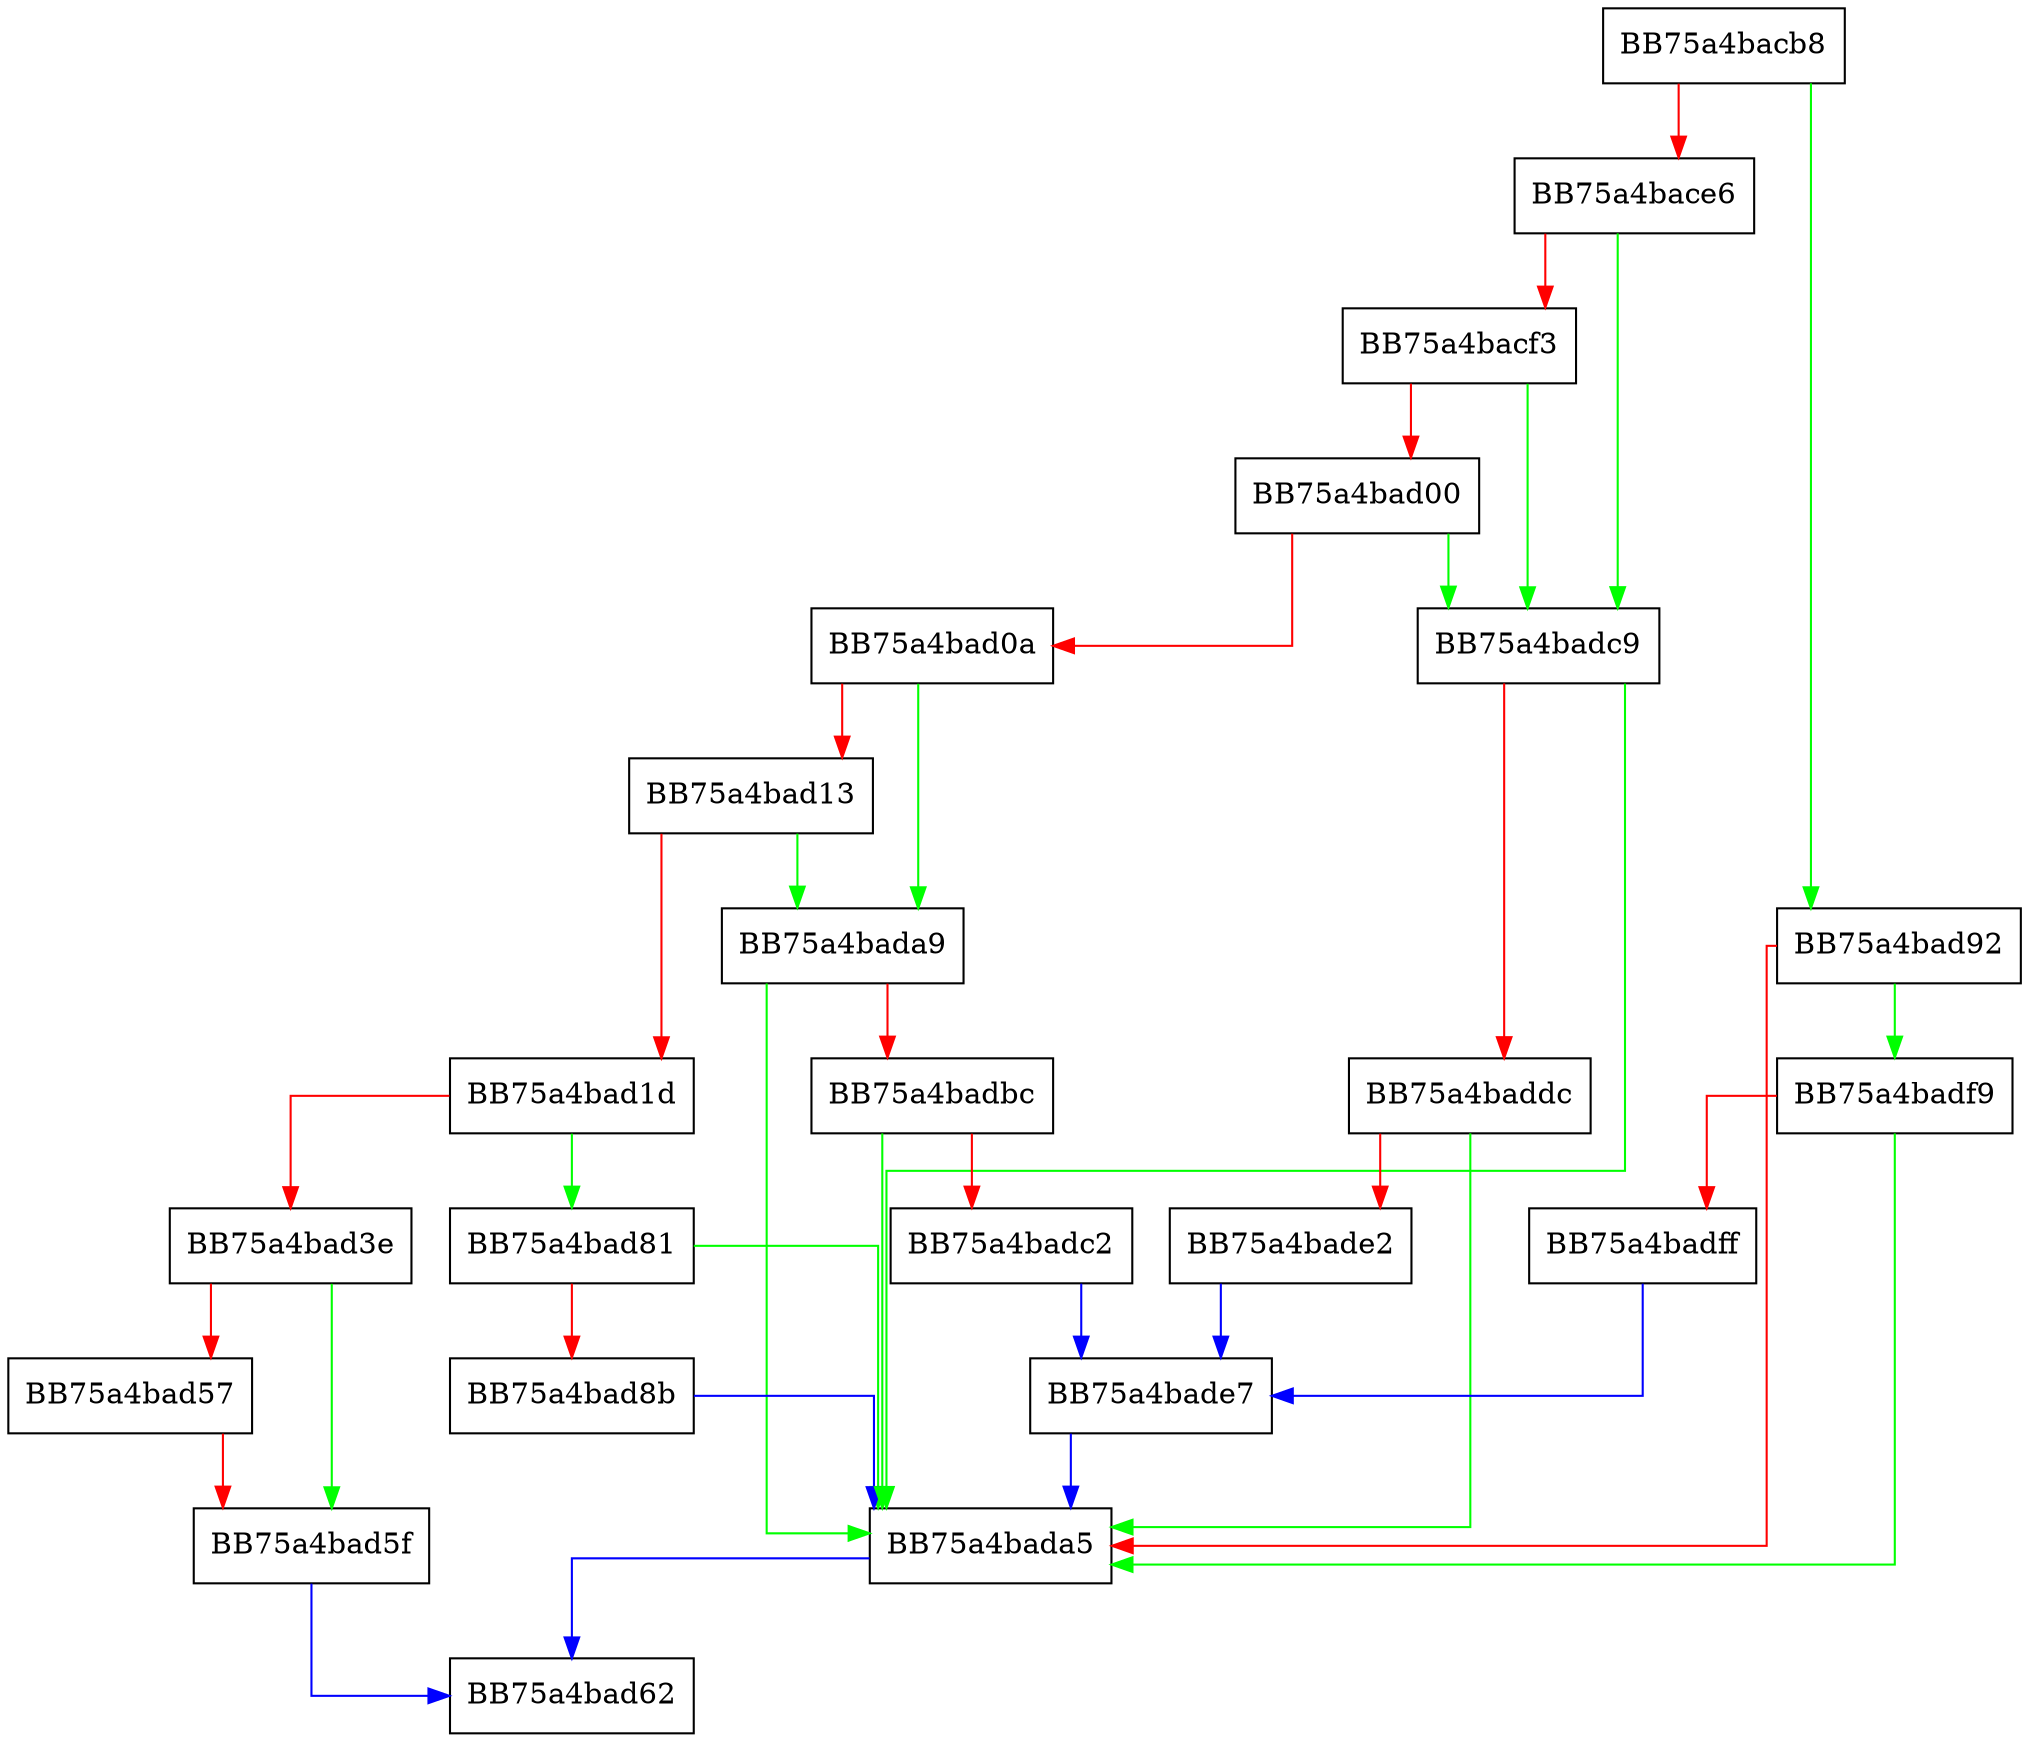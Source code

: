 digraph ThrottleFileChangeExOverwriteInfo {
  node [shape="box"];
  graph [splines=ortho];
  BB75a4bacb8 -> BB75a4bad92 [color="green"];
  BB75a4bacb8 -> BB75a4bace6 [color="red"];
  BB75a4bace6 -> BB75a4badc9 [color="green"];
  BB75a4bace6 -> BB75a4bacf3 [color="red"];
  BB75a4bacf3 -> BB75a4badc9 [color="green"];
  BB75a4bacf3 -> BB75a4bad00 [color="red"];
  BB75a4bad00 -> BB75a4badc9 [color="green"];
  BB75a4bad00 -> BB75a4bad0a [color="red"];
  BB75a4bad0a -> BB75a4bada9 [color="green"];
  BB75a4bad0a -> BB75a4bad13 [color="red"];
  BB75a4bad13 -> BB75a4bada9 [color="green"];
  BB75a4bad13 -> BB75a4bad1d [color="red"];
  BB75a4bad1d -> BB75a4bad81 [color="green"];
  BB75a4bad1d -> BB75a4bad3e [color="red"];
  BB75a4bad3e -> BB75a4bad5f [color="green"];
  BB75a4bad3e -> BB75a4bad57 [color="red"];
  BB75a4bad57 -> BB75a4bad5f [color="red"];
  BB75a4bad5f -> BB75a4bad62 [color="blue"];
  BB75a4bad81 -> BB75a4bada5 [color="green"];
  BB75a4bad81 -> BB75a4bad8b [color="red"];
  BB75a4bad8b -> BB75a4bada5 [color="blue"];
  BB75a4bad92 -> BB75a4badf9 [color="green"];
  BB75a4bad92 -> BB75a4bada5 [color="red"];
  BB75a4bada5 -> BB75a4bad62 [color="blue"];
  BB75a4bada9 -> BB75a4bada5 [color="green"];
  BB75a4bada9 -> BB75a4badbc [color="red"];
  BB75a4badbc -> BB75a4bada5 [color="green"];
  BB75a4badbc -> BB75a4badc2 [color="red"];
  BB75a4badc2 -> BB75a4bade7 [color="blue"];
  BB75a4badc9 -> BB75a4bada5 [color="green"];
  BB75a4badc9 -> BB75a4baddc [color="red"];
  BB75a4baddc -> BB75a4bada5 [color="green"];
  BB75a4baddc -> BB75a4bade2 [color="red"];
  BB75a4bade2 -> BB75a4bade7 [color="blue"];
  BB75a4bade7 -> BB75a4bada5 [color="blue"];
  BB75a4badf9 -> BB75a4bada5 [color="green"];
  BB75a4badf9 -> BB75a4badff [color="red"];
  BB75a4badff -> BB75a4bade7 [color="blue"];
}